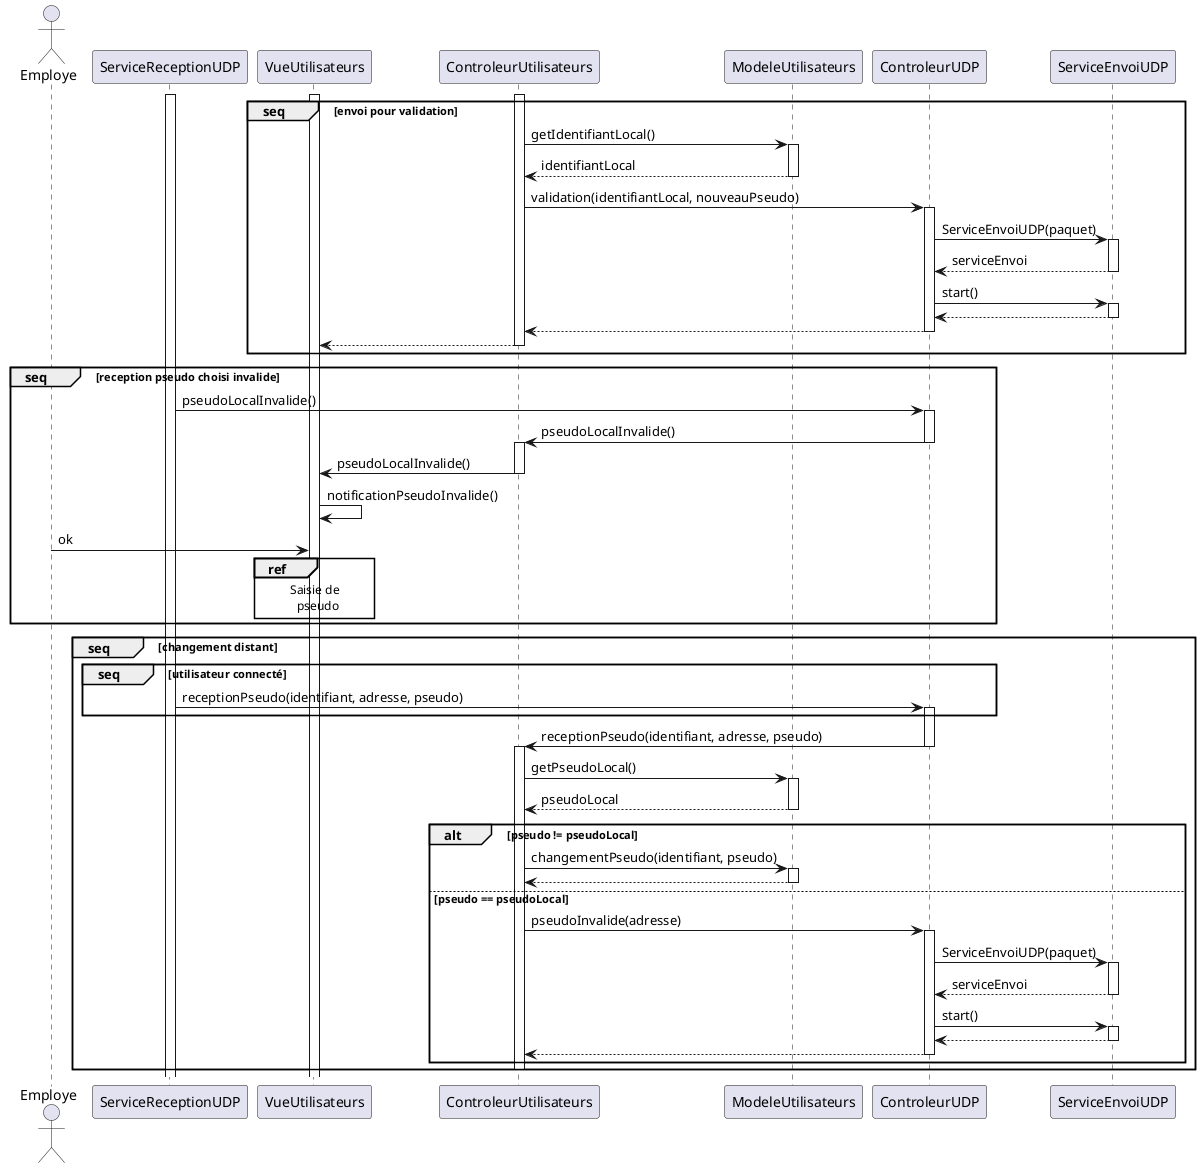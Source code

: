@startuml validation_pseudo
actor Employe
activate ServiceReceptionUDP
activate VueUtilisateurs
activate ControleurUtilisateurs
group seq [envoi pour validation]
    ControleurUtilisateurs -> ModeleUtilisateurs : getIdentifiantLocal()
    activate ModeleUtilisateurs
    ModeleUtilisateurs --> ControleurUtilisateurs : identifiantLocal
    deactivate ModeleUtilisateurs
    ControleurUtilisateurs -> ControleurUDP : validation(identifiantLocal, nouveauPseudo)
    activate ControleurUDP
    ControleurUDP -> ServiceEnvoiUDP : ServiceEnvoiUDP(paquet)
    activate ServiceEnvoiUDP
    ServiceEnvoiUDP --> ControleurUDP : serviceEnvoi
    deactivate ServiceEnvoiUDP
    ControleurUDP -> ServiceEnvoiUDP : start()
    activate ServiceEnvoiUDP
    ServiceEnvoiUDP --> ControleurUDP
    deactivate ServiceEnvoiUDP
    ControleurUDP --> ControleurUtilisateurs
    deactivate ControleurUDP
    ControleurUtilisateurs --> VueUtilisateurs
    deactivate ControleurUtilisateurs
end
group seq [reception pseudo choisi invalide]
    ServiceReceptionUDP -> ControleurUDP : pseudoLocalInvalide()
    activate ControleurUDP
    ControleurUDP -> ControleurUtilisateurs : pseudoLocalInvalide()
    deactivate ControleurUDP
    activate ControleurUtilisateurs
    ControleurUtilisateurs -> VueUtilisateurs : pseudoLocalInvalide()
    deactivate ControleurUtilisateurs
    VueUtilisateurs -> VueUtilisateurs : notificationPseudoInvalide()
    Employe -> VueUtilisateurs : ok
    ref over VueUtilisateurs
        Saisie de
          pseudo
    end ref
end
group seq [changement distant]
    group seq [utilisateur connecté]
        ServiceReceptionUDP -> ControleurUDP : receptionPseudo(identifiant, adresse, pseudo)
        activate ControleurUDP
    end
    ControleurUDP -> ControleurUtilisateurs : receptionPseudo(identifiant, adresse, pseudo)
    deactivate ControleurUDP
    activate ControleurUtilisateurs
    ControleurUtilisateurs -> ModeleUtilisateurs : getPseudoLocal()
    activate ModeleUtilisateurs
    ModeleUtilisateurs --> ControleurUtilisateurs : pseudoLocal
    deactivate ModeleUtilisateurs
    alt pseudo != pseudoLocal
        ControleurUtilisateurs -> ModeleUtilisateurs : changementPseudo(identifiant, pseudo)
        activate ModeleUtilisateurs
        ModeleUtilisateurs --> ControleurUtilisateurs
        deactivate ModeleUtilisateurs
    else pseudo == pseudoLocal
        ControleurUtilisateurs -> ControleurUDP : pseudoInvalide(adresse)
        activate ControleurUDP
        ControleurUDP -> ServiceEnvoiUDP : ServiceEnvoiUDP(paquet)
        activate ServiceEnvoiUDP
        ServiceEnvoiUDP --> ControleurUDP : serviceEnvoi
        deactivate ServiceEnvoiUDP
        ControleurUDP -> ServiceEnvoiUDP : start()
        activate ServiceEnvoiUDP
        ServiceEnvoiUDP --> ControleurUDP
        deactivate ServiceEnvoiUDP
        ControleurUDP --> ControleurUtilisateurs
        deactivate ControleurUDP 
    end
    deactivate ControleurUtilisateurs
end
@enduml
